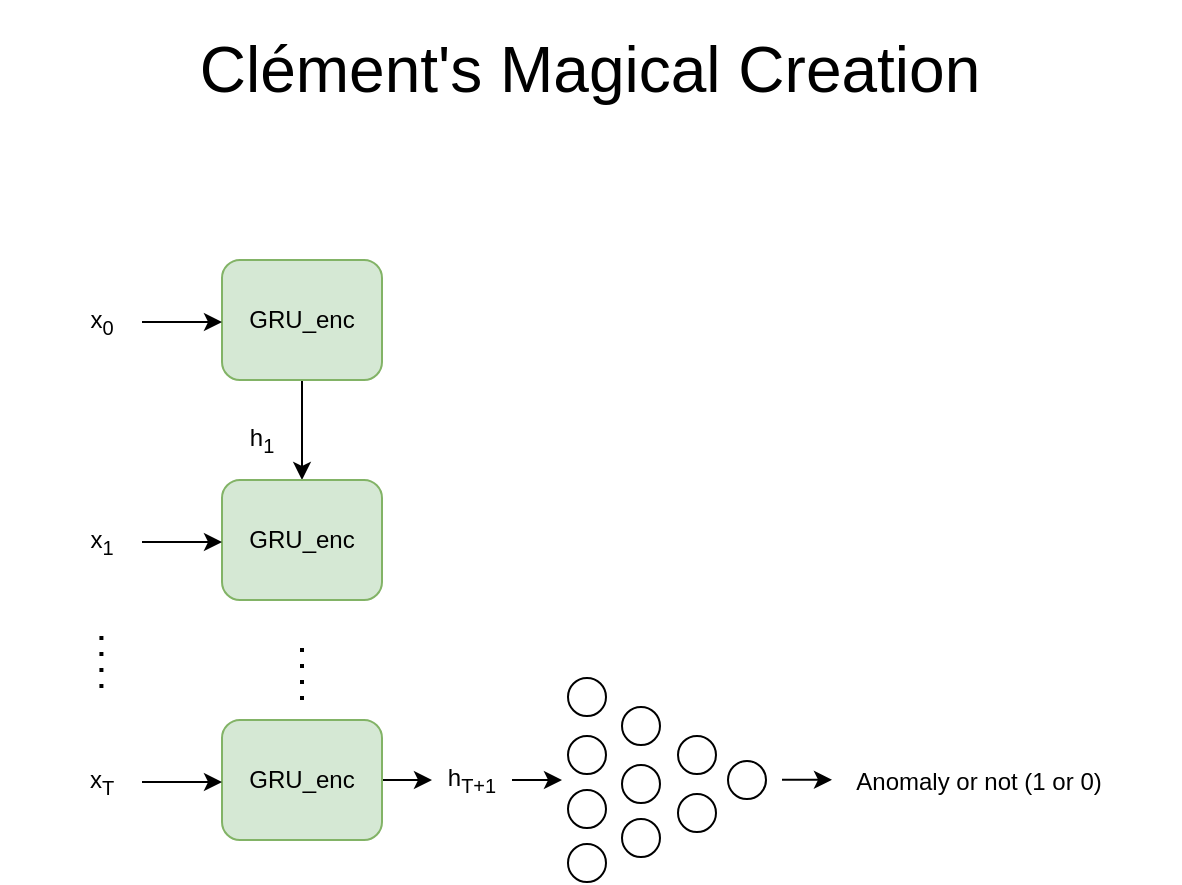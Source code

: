 <mxfile version="14.6.7" type="device"><diagram id="DZ8NXuXy_GfrIPUwnaeM" name="Page-1"><mxGraphModel dx="1673" dy="916" grid="1" gridSize="10" guides="1" tooltips="1" connect="1" arrows="1" fold="1" page="1" pageScale="1" pageWidth="1169" pageHeight="827" math="0" shadow="0"><root><mxCell id="0"/><mxCell id="1" parent="0"/><mxCell id="oNLBXndo9JrF9wz1wPDk-12" value="" style="edgeStyle=orthogonalEdgeStyle;rounded=0;orthogonalLoop=1;jettySize=auto;html=1;" edge="1" parent="1" source="oNLBXndo9JrF9wz1wPDk-1" target="oNLBXndo9JrF9wz1wPDk-2"><mxGeometry relative="1" as="geometry"/></mxCell><mxCell id="oNLBXndo9JrF9wz1wPDk-1" value="GRU_enc" style="rounded=1;whiteSpace=wrap;html=1;fillColor=#d5e8d4;strokeColor=#82b366;" vertex="1" parent="1"><mxGeometry x="401" y="258" width="80" height="60" as="geometry"/></mxCell><mxCell id="oNLBXndo9JrF9wz1wPDk-2" value="GRU_enc" style="rounded=1;whiteSpace=wrap;html=1;fillColor=#d5e8d4;strokeColor=#82b366;" vertex="1" parent="1"><mxGeometry x="401" y="368" width="80" height="60" as="geometry"/></mxCell><mxCell id="oNLBXndo9JrF9wz1wPDk-87" value="" style="edgeStyle=orthogonalEdgeStyle;rounded=0;orthogonalLoop=1;jettySize=auto;html=1;" edge="1" parent="1" source="oNLBXndo9JrF9wz1wPDk-3" target="oNLBXndo9JrF9wz1wPDk-21"><mxGeometry relative="1" as="geometry"/></mxCell><mxCell id="oNLBXndo9JrF9wz1wPDk-3" value="GRU_enc" style="rounded=1;whiteSpace=wrap;html=1;fillColor=#d5e8d4;strokeColor=#82b366;" vertex="1" parent="1"><mxGeometry x="401" y="488" width="80" height="60" as="geometry"/></mxCell><mxCell id="oNLBXndo9JrF9wz1wPDk-16" value="h&lt;sub&gt;1&lt;/sub&gt;" style="text;html=1;strokeColor=none;fillColor=none;align=center;verticalAlign=middle;whiteSpace=wrap;rounded=0;" vertex="1" parent="1"><mxGeometry x="401" y="338" width="40" height="20" as="geometry"/></mxCell><mxCell id="oNLBXndo9JrF9wz1wPDk-17" value="" style="endArrow=none;dashed=1;html=1;dashPattern=1 3;strokeWidth=2;" edge="1" parent="1"><mxGeometry width="50" height="50" relative="1" as="geometry"><mxPoint x="441" y="478" as="sourcePoint"/><mxPoint x="441" y="448" as="targetPoint"/></mxGeometry></mxCell><mxCell id="oNLBXndo9JrF9wz1wPDk-21" value="h&lt;sub&gt;T+1&lt;/sub&gt;" style="text;html=1;strokeColor=none;fillColor=none;align=center;verticalAlign=middle;whiteSpace=wrap;rounded=0;" vertex="1" parent="1"><mxGeometry x="506" y="508" width="40" height="20" as="geometry"/></mxCell><mxCell id="oNLBXndo9JrF9wz1wPDk-86" value="&lt;br&gt;&lt;font style=&quot;font-size: 32px&quot;&gt;Clément's Magical Creation&lt;br&gt;&lt;/font&gt;" style="text;html=1;strokeColor=none;fillColor=none;align=center;verticalAlign=middle;whiteSpace=wrap;rounded=0;" vertex="1" parent="1"><mxGeometry x="290" y="130" width="590" height="50" as="geometry"/></mxCell><mxCell id="oNLBXndo9JrF9wz1wPDk-127" value="" style="ellipse;whiteSpace=wrap;html=1;aspect=fixed;" vertex="1" parent="1"><mxGeometry x="629" y="496" width="19" height="19" as="geometry"/></mxCell><mxCell id="oNLBXndo9JrF9wz1wPDk-128" value="" style="ellipse;whiteSpace=wrap;html=1;aspect=fixed;" vertex="1" parent="1"><mxGeometry x="629" y="525" width="19" height="19" as="geometry"/></mxCell><mxCell id="oNLBXndo9JrF9wz1wPDk-129" value="" style="ellipse;whiteSpace=wrap;html=1;aspect=fixed;" vertex="1" parent="1"><mxGeometry x="601" y="481.5" width="19" height="19" as="geometry"/></mxCell><mxCell id="oNLBXndo9JrF9wz1wPDk-130" value="" style="ellipse;whiteSpace=wrap;html=1;aspect=fixed;" vertex="1" parent="1"><mxGeometry x="601" y="510.5" width="19" height="19" as="geometry"/></mxCell><mxCell id="oNLBXndo9JrF9wz1wPDk-131" value="" style="ellipse;whiteSpace=wrap;html=1;aspect=fixed;" vertex="1" parent="1"><mxGeometry x="601" y="537.5" width="19" height="19" as="geometry"/></mxCell><mxCell id="oNLBXndo9JrF9wz1wPDk-132" value="" style="ellipse;whiteSpace=wrap;html=1;aspect=fixed;" vertex="1" parent="1"><mxGeometry x="574" y="467" width="19" height="19" as="geometry"/></mxCell><mxCell id="oNLBXndo9JrF9wz1wPDk-133" value="" style="ellipse;whiteSpace=wrap;html=1;aspect=fixed;" vertex="1" parent="1"><mxGeometry x="574" y="496" width="19" height="19" as="geometry"/></mxCell><mxCell id="oNLBXndo9JrF9wz1wPDk-134" value="" style="ellipse;whiteSpace=wrap;html=1;aspect=fixed;" vertex="1" parent="1"><mxGeometry x="574" y="523" width="19" height="19" as="geometry"/></mxCell><mxCell id="oNLBXndo9JrF9wz1wPDk-135" value="" style="ellipse;whiteSpace=wrap;html=1;aspect=fixed;" vertex="1" parent="1"><mxGeometry x="574" y="550" width="19" height="19" as="geometry"/></mxCell><mxCell id="oNLBXndo9JrF9wz1wPDk-140" value="" style="edgeStyle=orthogonalEdgeStyle;rounded=0;orthogonalLoop=1;jettySize=auto;html=1;" edge="1" parent="1" source="oNLBXndo9JrF9wz1wPDk-141"><mxGeometry relative="1" as="geometry"><mxPoint x="401.0" y="289" as="targetPoint"/></mxGeometry></mxCell><mxCell id="oNLBXndo9JrF9wz1wPDk-141" value="x&lt;sub&gt;0&lt;/sub&gt;" style="text;html=1;strokeColor=none;fillColor=none;align=center;verticalAlign=middle;whiteSpace=wrap;rounded=0;" vertex="1" parent="1"><mxGeometry x="321" y="279" width="40" height="20" as="geometry"/></mxCell><mxCell id="oNLBXndo9JrF9wz1wPDk-142" value="" style="edgeStyle=orthogonalEdgeStyle;rounded=0;orthogonalLoop=1;jettySize=auto;html=1;" edge="1" parent="1" source="oNLBXndo9JrF9wz1wPDk-143"><mxGeometry relative="1" as="geometry"><mxPoint x="401.0" y="399" as="targetPoint"/></mxGeometry></mxCell><mxCell id="oNLBXndo9JrF9wz1wPDk-143" value="x&lt;sub&gt;1&lt;/sub&gt;" style="text;html=1;strokeColor=none;fillColor=none;align=center;verticalAlign=middle;whiteSpace=wrap;rounded=0;" vertex="1" parent="1"><mxGeometry x="321" y="389" width="40" height="20" as="geometry"/></mxCell><mxCell id="oNLBXndo9JrF9wz1wPDk-144" value="" style="edgeStyle=orthogonalEdgeStyle;rounded=0;orthogonalLoop=1;jettySize=auto;html=1;" edge="1" parent="1" source="oNLBXndo9JrF9wz1wPDk-145"><mxGeometry relative="1" as="geometry"><mxPoint x="401.0" y="519" as="targetPoint"/></mxGeometry></mxCell><mxCell id="oNLBXndo9JrF9wz1wPDk-145" value="x&lt;sub&gt;T&lt;/sub&gt;" style="text;html=1;strokeColor=none;fillColor=none;align=center;verticalAlign=middle;whiteSpace=wrap;rounded=0;" vertex="1" parent="1"><mxGeometry x="321" y="509" width="40" height="20" as="geometry"/></mxCell><mxCell id="oNLBXndo9JrF9wz1wPDk-146" value="" style="endArrow=none;dashed=1;html=1;dashPattern=1 3;strokeWidth=2;" edge="1" parent="1"><mxGeometry width="50" height="50" relative="1" as="geometry"><mxPoint x="340.71" y="472.0" as="sourcePoint"/><mxPoint x="340.71" y="442.0" as="targetPoint"/></mxGeometry></mxCell><mxCell id="oNLBXndo9JrF9wz1wPDk-161" value="" style="endArrow=classic;html=1;exitX=1;exitY=0.5;exitDx=0;exitDy=0;" edge="1" parent="1" source="oNLBXndo9JrF9wz1wPDk-21"><mxGeometry width="50" height="50" relative="1" as="geometry"><mxPoint x="561" y="559" as="sourcePoint"/><mxPoint x="571" y="518" as="targetPoint"/></mxGeometry></mxCell><mxCell id="oNLBXndo9JrF9wz1wPDk-162" value="" style="ellipse;whiteSpace=wrap;html=1;aspect=fixed;" vertex="1" parent="1"><mxGeometry x="654" y="508.5" width="19" height="19" as="geometry"/></mxCell><mxCell id="oNLBXndo9JrF9wz1wPDk-163" value="" style="endArrow=classic;html=1;exitX=1;exitY=0.5;exitDx=0;exitDy=0;" edge="1" parent="1"><mxGeometry width="50" height="50" relative="1" as="geometry"><mxPoint x="681" y="517.9" as="sourcePoint"/><mxPoint x="706" y="517.9" as="targetPoint"/></mxGeometry></mxCell><mxCell id="oNLBXndo9JrF9wz1wPDk-164" value="Anomaly or not (1 or 0)" style="text;html=1;align=center;verticalAlign=middle;resizable=0;points=[];autosize=1;strokeColor=none;" vertex="1" parent="1"><mxGeometry x="709" y="509" width="140" height="20" as="geometry"/></mxCell></root></mxGraphModel></diagram></mxfile>